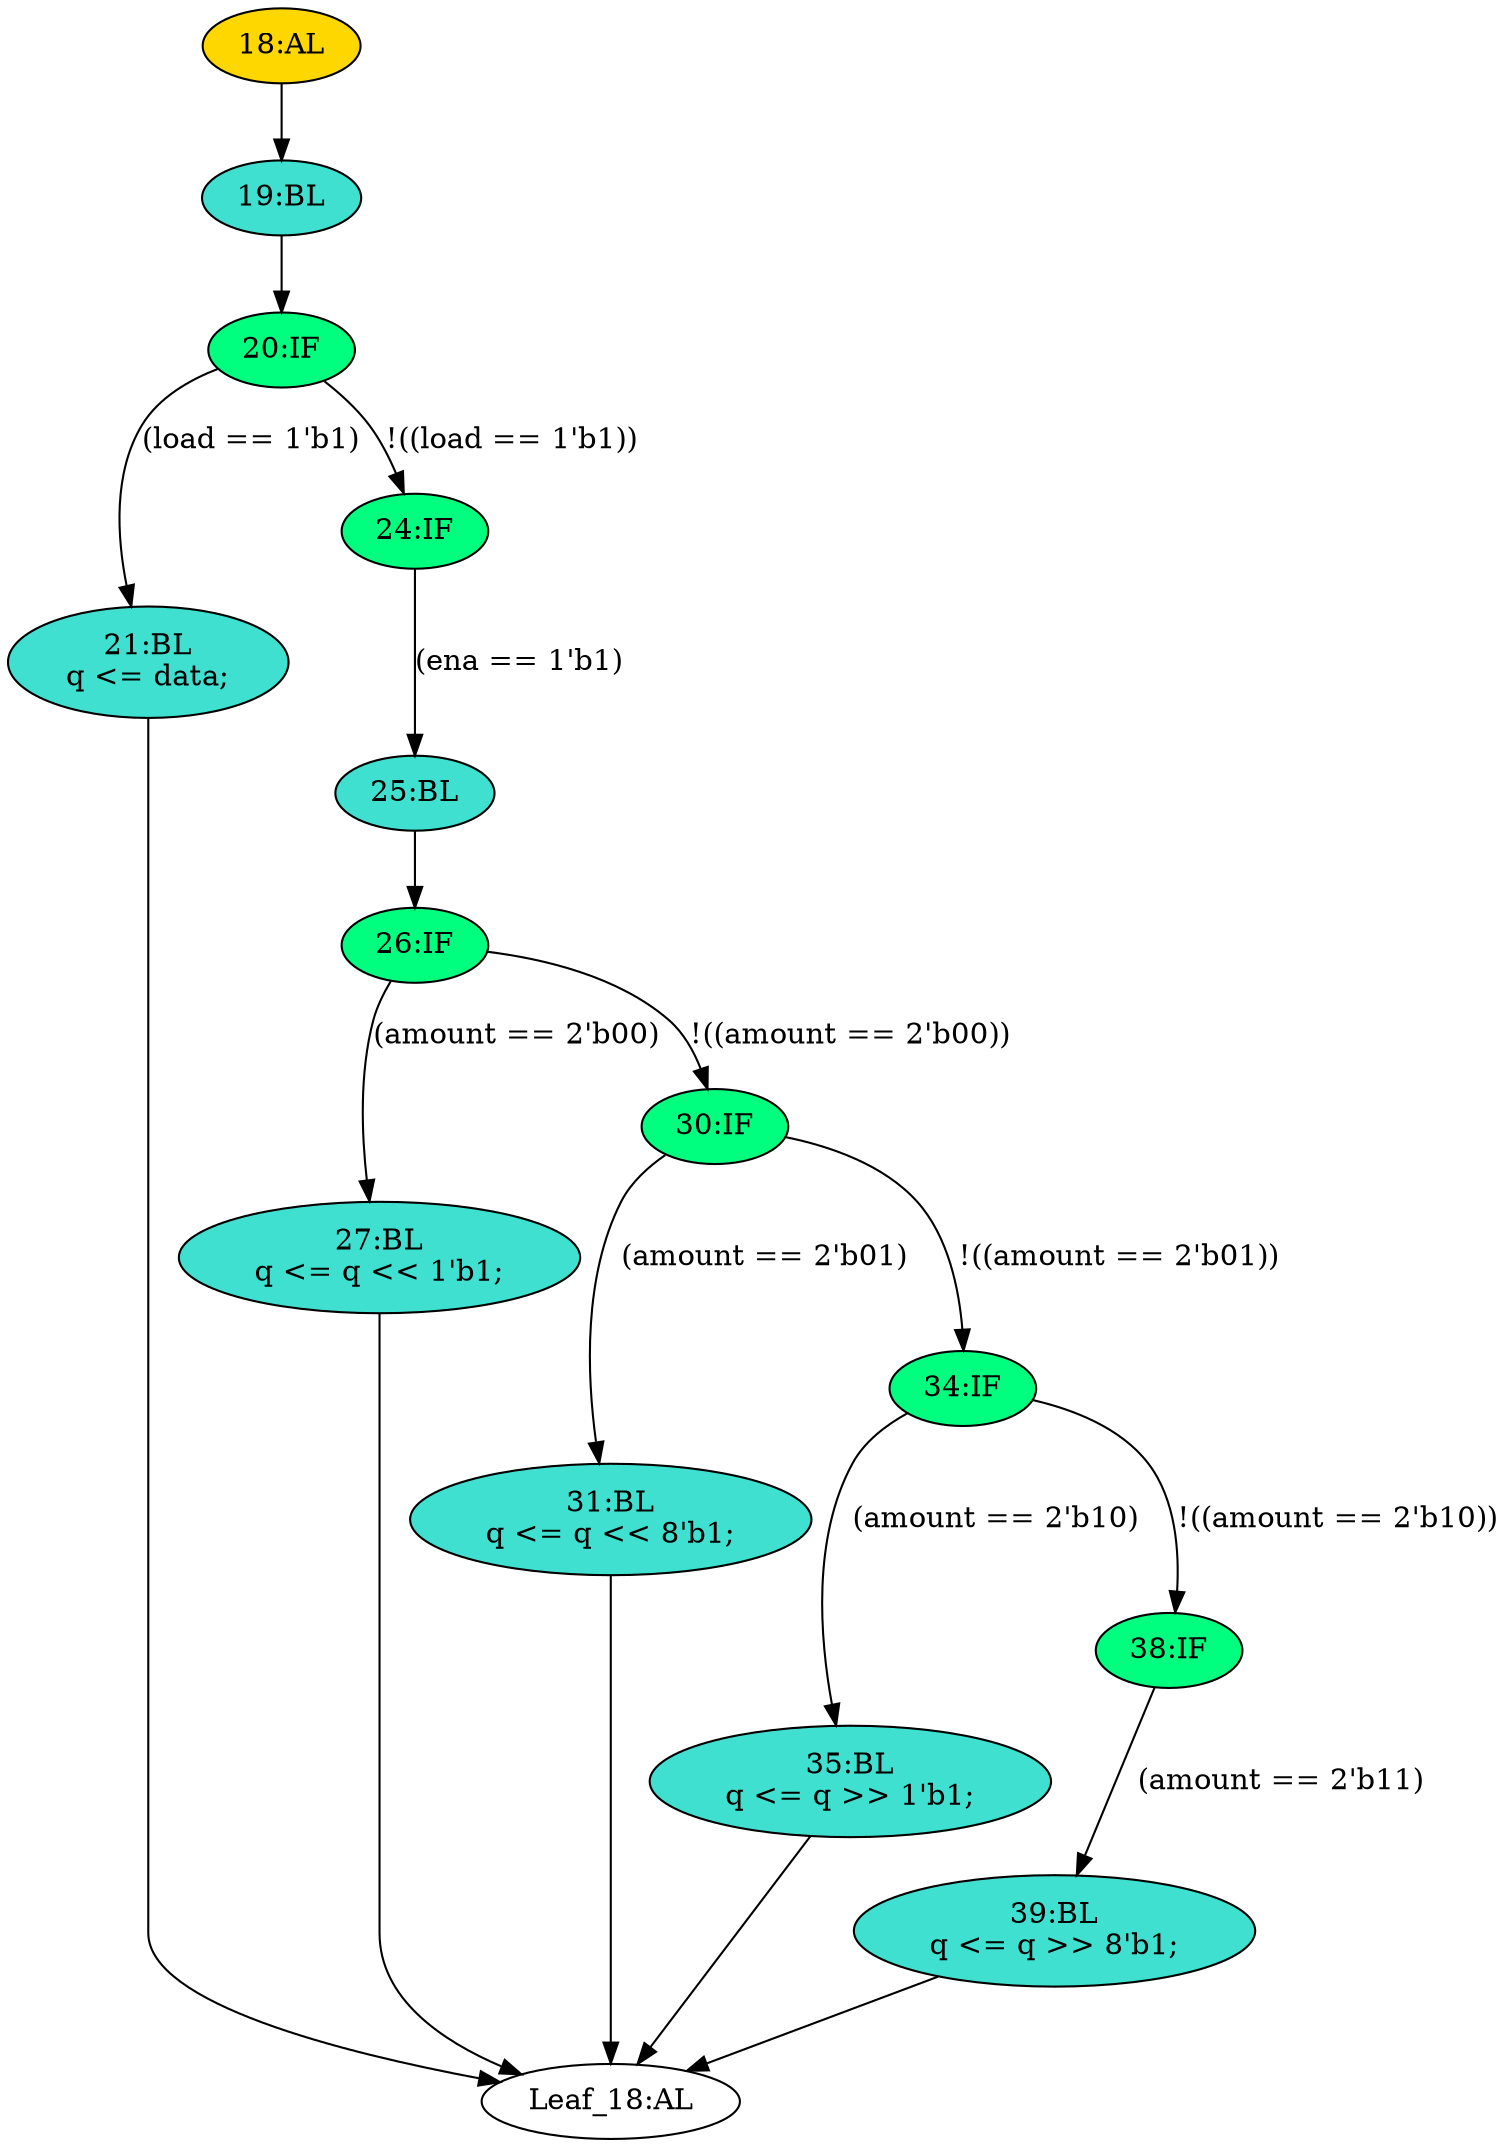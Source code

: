 strict digraph "" {
	node [label="\N"];
	"35:BL"	[ast="<pyverilog.vparser.ast.Block object at 0x7f0ff52a1f10>",
		fillcolor=turquoise,
		label="35:BL
q <= q >> 1'b1;",
		statements="[<pyverilog.vparser.ast.NonblockingSubstitution object at 0x7f0ff52a1c50>]",
		style=filled,
		typ=Block];
	"Leaf_18:AL"	[def_var="['q']",
		label="Leaf_18:AL"];
	"35:BL" -> "Leaf_18:AL"	[cond="[]",
		lineno=None];
	"19:BL"	[ast="<pyverilog.vparser.ast.Block object at 0x7f0ff52a1f50>",
		fillcolor=turquoise,
		label="19:BL",
		statements="[]",
		style=filled,
		typ=Block];
	"20:IF"	[ast="<pyverilog.vparser.ast.IfStatement object at 0x7f0ff52a1f90>",
		fillcolor=springgreen,
		label="20:IF",
		statements="[]",
		style=filled,
		typ=IfStatement];
	"19:BL" -> "20:IF"	[cond="[]",
		lineno=None];
	"21:BL"	[ast="<pyverilog.vparser.ast.Block object at 0x7f0ff52a8c90>",
		fillcolor=turquoise,
		label="21:BL
q <= data;",
		statements="[<pyverilog.vparser.ast.NonblockingSubstitution object at 0x7f0ff52a8cd0>]",
		style=filled,
		typ=Block];
	"21:BL" -> "Leaf_18:AL"	[cond="[]",
		lineno=None];
	"31:BL"	[ast="<pyverilog.vparser.ast.Block object at 0x7f0ff52a8590>",
		fillcolor=turquoise,
		label="31:BL
q <= q << 8'b1;",
		statements="[<pyverilog.vparser.ast.NonblockingSubstitution object at 0x7f0ff52a85d0>]",
		style=filled,
		typ=Block];
	"31:BL" -> "Leaf_18:AL"	[cond="[]",
		lineno=None];
	"39:BL"	[ast="<pyverilog.vparser.ast.Block object at 0x7f0ff52a8210>",
		fillcolor=turquoise,
		label="39:BL
q <= q >> 8'b1;",
		statements="[<pyverilog.vparser.ast.NonblockingSubstitution object at 0x7f0ff52a8250>]",
		style=filled,
		typ=Block];
	"39:BL" -> "Leaf_18:AL"	[cond="[]",
		lineno=None];
	"20:IF" -> "21:BL"	[cond="['load']",
		label="(load == 1'b1)",
		lineno=20];
	"24:IF"	[ast="<pyverilog.vparser.ast.IfStatement object at 0x7f0ff52a8050>",
		fillcolor=springgreen,
		label="24:IF",
		statements="[]",
		style=filled,
		typ=IfStatement];
	"20:IF" -> "24:IF"	[cond="['load']",
		label="!((load == 1'b1))",
		lineno=20];
	"27:BL"	[ast="<pyverilog.vparser.ast.Block object at 0x7f0ff52a8890>",
		fillcolor=turquoise,
		label="27:BL
q <= q << 1'b1;",
		statements="[<pyverilog.vparser.ast.NonblockingSubstitution object at 0x7f0ff52a88d0>]",
		style=filled,
		typ=Block];
	"27:BL" -> "Leaf_18:AL"	[cond="[]",
		lineno=None];
	"25:BL"	[ast="<pyverilog.vparser.ast.Block object at 0x7f0ff52a80d0>",
		fillcolor=turquoise,
		label="25:BL",
		statements="[]",
		style=filled,
		typ=Block];
	"24:IF" -> "25:BL"	[cond="['ena']",
		label="(ena == 1'b1)",
		lineno=24];
	"26:IF"	[ast="<pyverilog.vparser.ast.IfStatement object at 0x7f0ff52a8110>",
		fillcolor=springgreen,
		label="26:IF",
		statements="[]",
		style=filled,
		typ=IfStatement];
	"26:IF" -> "27:BL"	[cond="['amount']",
		label="(amount == 2'b00)",
		lineno=26];
	"30:IF"	[ast="<pyverilog.vparser.ast.IfStatement object at 0x7f0ff52a8150>",
		fillcolor=springgreen,
		label="30:IF",
		statements="[]",
		style=filled,
		typ=IfStatement];
	"26:IF" -> "30:IF"	[cond="['amount']",
		label="!((amount == 2'b00))",
		lineno=26];
	"18:AL"	[ast="<pyverilog.vparser.ast.Always object at 0x7f0ff52a8f50>",
		clk_sens=True,
		fillcolor=gold,
		label="18:AL",
		sens="['clk']",
		statements="[]",
		style=filled,
		typ=Always,
		use_var="['load', 'ena', 'amount', 'data', 'q']"];
	"18:AL" -> "19:BL"	[cond="[]",
		lineno=None];
	"25:BL" -> "26:IF"	[cond="[]",
		lineno=None];
	"34:IF"	[ast="<pyverilog.vparser.ast.IfStatement object at 0x7f0ff52a8190>",
		fillcolor=springgreen,
		label="34:IF",
		statements="[]",
		style=filled,
		typ=IfStatement];
	"34:IF" -> "35:BL"	[cond="['amount']",
		label="(amount == 2'b10)",
		lineno=34];
	"38:IF"	[ast="<pyverilog.vparser.ast.IfStatement object at 0x7f0ff52a81d0>",
		fillcolor=springgreen,
		label="38:IF",
		statements="[]",
		style=filled,
		typ=IfStatement];
	"34:IF" -> "38:IF"	[cond="['amount']",
		label="!((amount == 2'b10))",
		lineno=34];
	"30:IF" -> "31:BL"	[cond="['amount']",
		label="(amount == 2'b01)",
		lineno=30];
	"30:IF" -> "34:IF"	[cond="['amount']",
		label="!((amount == 2'b01))",
		lineno=30];
	"38:IF" -> "39:BL"	[cond="['amount']",
		label="(amount == 2'b11)",
		lineno=38];
}
